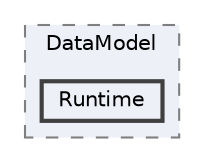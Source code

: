 digraph "C:/Users/むずでょ/Documents/Unity Projects/RMU-1-00-00-Research-Project/Assets/RPGMaker/Codebase/CoreSystem/Knowledge/DataModel/Runtime"
{
 // LATEX_PDF_SIZE
  bgcolor="transparent";
  edge [fontname=Helvetica,fontsize=10,labelfontname=Helvetica,labelfontsize=10];
  node [fontname=Helvetica,fontsize=10,shape=box,height=0.2,width=0.4];
  compound=true
  subgraph clusterdir_11a29837dc7311d87c068573f70a77bc {
    graph [ bgcolor="#edf0f7", pencolor="grey50", label="DataModel", fontname=Helvetica,fontsize=10 style="filled,dashed", URL="dir_11a29837dc7311d87c068573f70a77bc.html",tooltip=""]
  dir_671350ca663ec0a2e27e50040cf096a8 [label="Runtime", fillcolor="#edf0f7", color="grey25", style="filled,bold", URL="dir_671350ca663ec0a2e27e50040cf096a8.html",tooltip=""];
  }
}
